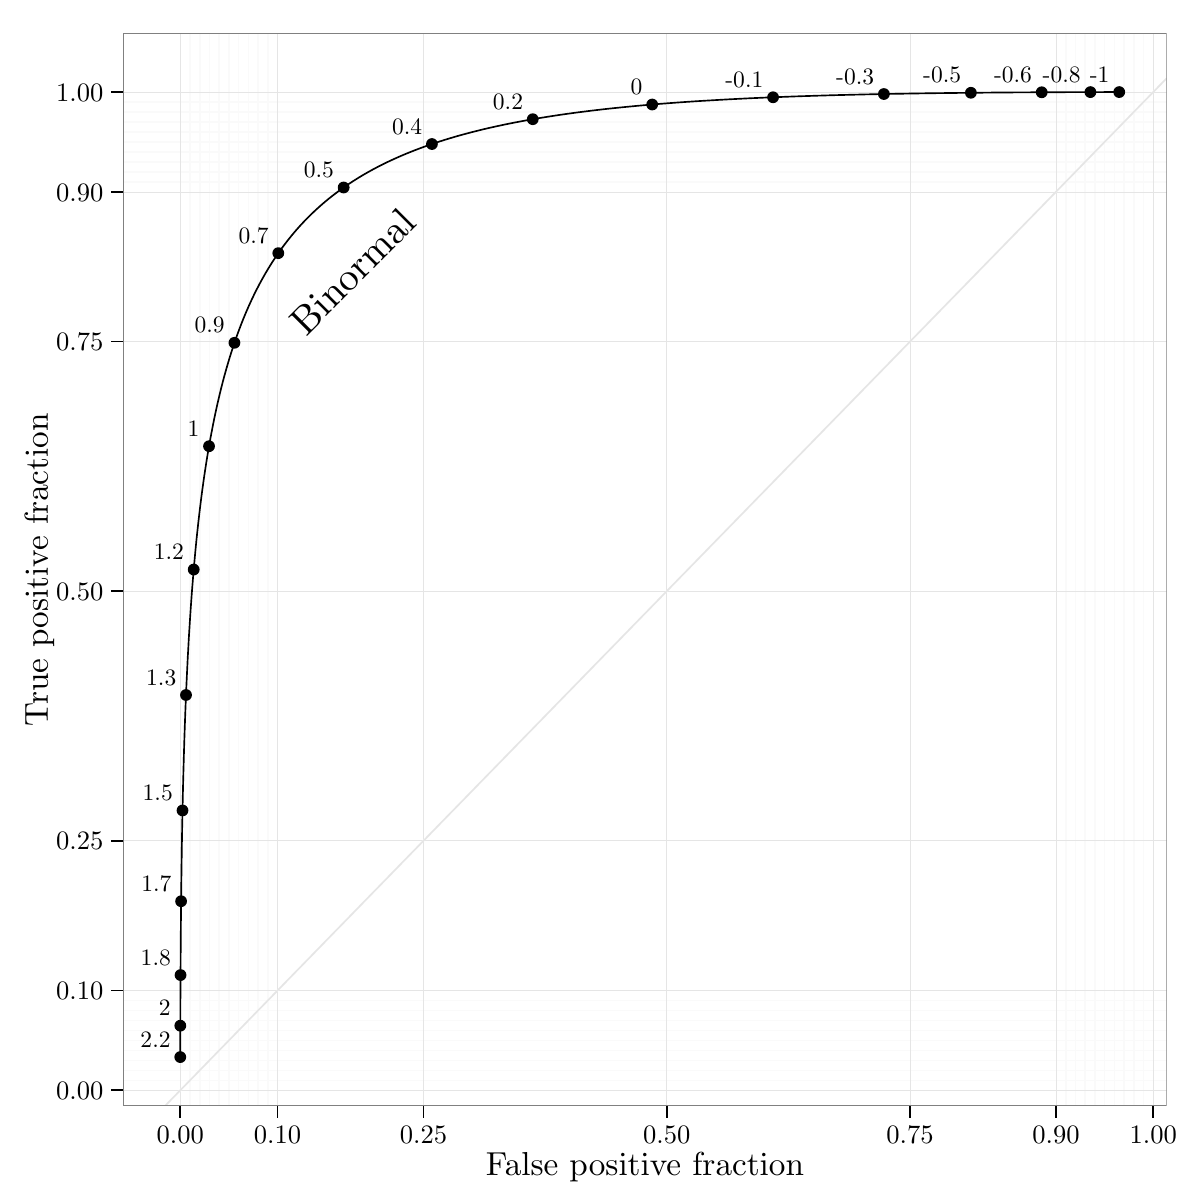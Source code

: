 % Created by tikzDevice version 0.8.1 on 2015-03-13 15:00:52
% !TEX encoding = UTF-8 Unicode
\documentclass[10pt]{article}

\nonstopmode

\usepackage{tikz}

\usepackage[active,tightpage,psfixbb]{preview}

\PreviewEnvironment{pgfpicture}

\setlength\PreviewBorder{0pt}
\begin{document}

\begin{tikzpicture}[x=1pt,y=1pt]
\definecolor{fillColor}{RGB}{255,255,255}
\path[use as bounding box,fill=fillColor,fill opacity=0.00] (0,0) rectangle (433.62,433.62);
\begin{scope}
\path[clip] (  0.00,  0.00) rectangle (433.62,433.62);
\definecolor{drawColor}{RGB}{255,255,255}
\definecolor{fillColor}{RGB}{255,255,255}

\path[draw=drawColor,line width= 0.6pt,line join=round,line cap=round,fill=fillColor] (  0.00,  0.00) rectangle (433.62,433.62);
\end{scope}
\begin{scope}
\path[clip] ( 44.49, 34.03) rectangle (421.57,421.57);
\definecolor{fillColor}{RGB}{255,255,255}

\path[fill=fillColor] ( 44.49, 34.03) rectangle (421.57,421.57);
\definecolor{drawColor}{gray}{0.98}

\path[draw=drawColor,line width= 0.6pt,line join=round] ( 44.49, 43.24) --
	(421.57, 43.24);

\path[draw=drawColor,line width= 0.6pt,line join=round] ( 44.49, 46.85) --
	(421.57, 46.85);

\path[draw=drawColor,line width= 0.6pt,line join=round] ( 44.49, 50.46) --
	(421.57, 50.46);

\path[draw=drawColor,line width= 0.6pt,line join=round] ( 44.49, 54.07) --
	(421.57, 54.07);

\path[draw=drawColor,line width= 0.6pt,line join=round] ( 44.49, 57.67) --
	(421.57, 57.67);

\path[draw=drawColor,line width= 0.6pt,line join=round] ( 44.49, 61.28) --
	(421.57, 61.28);

\path[draw=drawColor,line width= 0.6pt,line join=round] ( 44.49, 64.89) --
	(421.57, 64.89);

\path[draw=drawColor,line width= 0.6pt,line join=round] ( 44.49, 68.50) --
	(421.57, 68.50);

\path[draw=drawColor,line width= 0.6pt,line join=round] ( 44.49, 72.10) --
	(421.57, 72.10);

\path[draw=drawColor,line width= 0.6pt,line join=round] ( 44.49,367.89) --
	(421.57,367.89);

\path[draw=drawColor,line width= 0.6pt,line join=round] ( 44.49,371.50) --
	(421.57,371.50);

\path[draw=drawColor,line width= 0.6pt,line join=round] ( 44.49,375.11) --
	(421.57,375.11);

\path[draw=drawColor,line width= 0.6pt,line join=round] ( 44.49,378.72) --
	(421.57,378.72);

\path[draw=drawColor,line width= 0.6pt,line join=round] ( 44.49,382.32) --
	(421.57,382.32);

\path[draw=drawColor,line width= 0.6pt,line join=round] ( 44.49,385.93) --
	(421.57,385.93);

\path[draw=drawColor,line width= 0.6pt,line join=round] ( 44.49,389.54) --
	(421.57,389.54);

\path[draw=drawColor,line width= 0.6pt,line join=round] ( 44.49,393.14) --
	(421.57,393.14);

\path[draw=drawColor,line width= 0.6pt,line join=round] ( 44.49,396.75) --
	(421.57,396.75);

\path[draw=drawColor,line width= 0.6pt,line join=round] ( 68.65, 34.03) --
	( 68.65,421.57);

\path[draw=drawColor,line width= 0.6pt,line join=round] ( 72.17, 34.03) --
	( 72.17,421.57);

\path[draw=drawColor,line width= 0.6pt,line join=round] ( 75.68, 34.03) --
	( 75.68,421.57);

\path[draw=drawColor,line width= 0.6pt,line join=round] ( 79.20, 34.03) --
	( 79.20,421.57);

\path[draw=drawColor,line width= 0.6pt,line join=round] ( 82.71, 34.03) --
	( 82.71,421.57);

\path[draw=drawColor,line width= 0.6pt,line join=round] ( 86.23, 34.03) --
	( 86.23,421.57);

\path[draw=drawColor,line width= 0.6pt,line join=round] ( 89.75, 34.03) --
	( 89.75,421.57);

\path[draw=drawColor,line width= 0.6pt,line join=round] ( 93.26, 34.03) --
	( 93.26,421.57);

\path[draw=drawColor,line width= 0.6pt,line join=round] ( 96.78, 34.03) --
	( 96.78,421.57);

\path[draw=drawColor,line width= 0.6pt,line join=round] (385.09, 34.03) --
	(385.09,421.57);

\path[draw=drawColor,line width= 0.6pt,line join=round] (388.61, 34.03) --
	(388.61,421.57);

\path[draw=drawColor,line width= 0.6pt,line join=round] (392.12, 34.03) --
	(392.12,421.57);

\path[draw=drawColor,line width= 0.6pt,line join=round] (395.64, 34.03) --
	(395.64,421.57);

\path[draw=drawColor,line width= 0.6pt,line join=round] (399.15, 34.03) --
	(399.15,421.57);

\path[draw=drawColor,line width= 0.6pt,line join=round] (402.67, 34.03) --
	(402.67,421.57);

\path[draw=drawColor,line width= 0.6pt,line join=round] (406.19, 34.03) --
	(406.19,421.57);

\path[draw=drawColor,line width= 0.6pt,line join=round] (409.70, 34.03) --
	(409.70,421.57);

\path[draw=drawColor,line width= 0.6pt,line join=round] (413.22, 34.03) --
	(413.22,421.57);
\definecolor{drawColor}{gray}{0.90}

\path[draw=drawColor,line width= 0.2pt,line join=round] ( 44.49, 39.64) --
	(421.57, 39.64);

\path[draw=drawColor,line width= 0.2pt,line join=round] ( 44.49, 75.71) --
	(421.57, 75.71);

\path[draw=drawColor,line width= 0.2pt,line join=round] ( 44.49,129.82) --
	(421.57,129.82);

\path[draw=drawColor,line width= 0.2pt,line join=round] ( 44.49,220.00) --
	(421.57,220.00);

\path[draw=drawColor,line width= 0.2pt,line join=round] ( 44.49,310.18) --
	(421.57,310.18);

\path[draw=drawColor,line width= 0.2pt,line join=round] ( 44.49,364.29) --
	(421.57,364.29);

\path[draw=drawColor,line width= 0.2pt,line join=round] ( 44.49,400.36) --
	(421.57,400.36);

\path[draw=drawColor,line width= 0.2pt,line join=round] ( 65.13, 34.03) --
	( 65.13,421.57);

\path[draw=drawColor,line width= 0.2pt,line join=round] (100.29, 34.03) --
	(100.29,421.57);

\path[draw=drawColor,line width= 0.2pt,line join=round] (153.03, 34.03) --
	(153.03,421.57);

\path[draw=drawColor,line width= 0.2pt,line join=round] (240.93, 34.03) --
	(240.93,421.57);

\path[draw=drawColor,line width= 0.2pt,line join=round] (328.83, 34.03) --
	(328.83,421.57);

\path[draw=drawColor,line width= 0.2pt,line join=round] (381.57, 34.03) --
	(381.57,421.57);

\path[draw=drawColor,line width= 0.2pt,line join=round] (416.73, 34.03) --
	(416.73,421.57);

\path[] (404.43,400.35) circle (  2.13);

\path[] (403.89,400.35) circle (  2.13);

\path[] (403.33,400.35) circle (  2.13);

\path[] (402.74,400.35) circle (  2.13);

\path[] (402.14,400.35) circle (  2.13);

\path[] (401.51,400.35) circle (  2.13);

\path[] (400.87,400.35) circle (  2.13);

\path[] (400.20,400.35) circle (  2.13);

\path[] (399.51,400.35) circle (  2.13);

\path[] (398.80,400.34) circle (  2.13);

\path[] (398.06,400.34) circle (  2.13);

\path[] (397.30,400.34) circle (  2.13);

\path[] (396.51,400.34) circle (  2.13);

\path[] (395.70,400.34) circle (  2.13);

\path[] (394.87,400.34) circle (  2.13);

\path[] (394.01,400.33) circle (  2.13);

\path[] (393.12,400.33) circle (  2.13);

\path[] (392.21,400.33) circle (  2.13);

\path[] (391.27,400.33) circle (  2.13);

\path[] (390.30,400.33) circle (  2.13);

\path[] (389.31,400.32) circle (  2.13);

\path[] (388.28,400.32) circle (  2.13);

\path[] (387.23,400.32) circle (  2.13);

\path[] (386.15,400.31) circle (  2.13);

\path[] (385.04,400.31) circle (  2.13);

\path[] (383.90,400.30) circle (  2.13);

\path[] (382.73,400.30) circle (  2.13);

\path[] (381.53,400.30) circle (  2.13);

\path[] (380.30,400.29) circle (  2.13);

\path[] (379.04,400.29) circle (  2.13);

\path[] (377.75,400.28) circle (  2.13);

\path[] (376.42,400.27) circle (  2.13);

\path[] (375.07,400.27) circle (  2.13);

\path[] (373.68,400.26) circle (  2.13);

\path[] (372.26,400.25) circle (  2.13);

\path[] (370.81,400.24) circle (  2.13);

\path[] (369.32,400.24) circle (  2.13);

\path[] (367.80,400.23) circle (  2.13);

\path[] (366.25,400.22) circle (  2.13);

\path[] (364.67,400.21) circle (  2.13);

\path[] (363.06,400.19) circle (  2.13);

\path[] (361.41,400.18) circle (  2.13);

\path[] (359.73,400.17) circle (  2.13);

\path[] (358.01,400.16) circle (  2.13);

\path[] (356.26,400.14) circle (  2.13);

\path[] (354.48,400.12) circle (  2.13);

\path[] (352.67,400.11) circle (  2.13);

\path[] (350.83,400.09) circle (  2.13);

\path[] (348.95,400.07) circle (  2.13);

\path[] (347.04,400.05) circle (  2.13);

\path[] (345.09,400.03) circle (  2.13);

\path[] (343.12,400.01) circle (  2.13);

\path[] (341.11,399.98) circle (  2.13);

\path[] (339.08,399.96) circle (  2.13);

\path[] (337.01,399.93) circle (  2.13);

\path[] (334.91,399.90) circle (  2.13);

\path[] (332.78,399.87) circle (  2.13);

\path[] (330.62,399.83) circle (  2.13);

\path[] (328.43,399.80) circle (  2.13);

\path[] (326.21,399.76) circle (  2.13);

\path[] (323.96,399.72) circle (  2.13);

\path[] (321.69,399.68) circle (  2.13);

\path[] (319.39,399.64) circle (  2.13);

\path[] (317.06,399.59) circle (  2.13);

\path[] (314.70,399.54) circle (  2.13);

\path[] (312.32,399.49) circle (  2.13);

\path[] (309.91,399.43) circle (  2.13);

\path[] (307.48,399.37) circle (  2.13);

\path[] (305.03,399.31) circle (  2.13);

\path[] (302.55,399.25) circle (  2.13);

\path[] (300.05,399.18) circle (  2.13);

\path[] (297.52,399.10) circle (  2.13);

\path[] (294.98,399.03) circle (  2.13);

\path[] (292.42,398.94) circle (  2.13);

\path[] (289.84,398.86) circle (  2.13);

\path[] (287.24,398.77) circle (  2.13);

\path[] (284.62,398.67) circle (  2.13);

\path[] (281.99,398.57) circle (  2.13);

\path[] (279.34,398.47) circle (  2.13);

\path[] (276.68,398.36) circle (  2.13);

\path[] (274.00,398.24) circle (  2.13);

\path[] (271.31,398.12) circle (  2.13);

\path[] (268.61,397.99) circle (  2.13);

\path[] (265.90,397.85) circle (  2.13);

\path[] (263.18,397.71) circle (  2.13);

\path[] (260.45,397.56) circle (  2.13);

\path[] (257.71,397.40) circle (  2.13);

\path[] (254.97,397.24) circle (  2.13);

\path[] (252.22,397.07) circle (  2.13);

\path[] (249.47,396.89) circle (  2.13);

\path[] (246.71,396.70) circle (  2.13);

\path[] (243.95,396.50) circle (  2.13);

\path[] (241.19,396.29) circle (  2.13);

\path[] (238.43,396.08) circle (  2.13);

\path[] (235.67,395.85) circle (  2.13);

\path[] (232.92,395.61) circle (  2.13);

\path[] (230.16,395.36) circle (  2.13);

\path[] (227.41,395.10) circle (  2.13);

\path[] (224.67,394.83) circle (  2.13);

\path[] (221.93,394.55) circle (  2.13);

\path[] (219.20,394.26) circle (  2.13);

\path[] (216.48,393.95) circle (  2.13);

\path[] (213.76,393.63) circle (  2.13);

\path[] (211.06,393.29) circle (  2.13);

\path[] (208.37,392.95) circle (  2.13);

\path[] (205.69,392.58) circle (  2.13);

\path[] (203.02,392.21) circle (  2.13);

\path[] (200.37,391.81) circle (  2.13);

\path[] (197.74,391.40) circle (  2.13);

\path[] (195.12,390.98) circle (  2.13);

\path[] (192.51,390.54) circle (  2.13);

\path[] (189.93,390.08) circle (  2.13);

\path[] (187.36,389.60) circle (  2.13);

\path[] (184.82,389.11) circle (  2.13);

\path[] (182.29,388.59) circle (  2.13);

\path[] (179.79,388.06) circle (  2.13);

\path[] (177.31,387.51) circle (  2.13);

\path[] (174.85,386.94) circle (  2.13);

\path[] (172.41,386.34) circle (  2.13);

\path[] (170.00,385.73) circle (  2.13);

\path[] (167.61,385.09) circle (  2.13);

\path[] (165.25,384.44) circle (  2.13);

\path[] (162.92,383.75) circle (  2.13);

\path[] (160.61,383.05) circle (  2.13);

\path[] (158.33,382.32) circle (  2.13);

\path[] (156.08,381.57) circle (  2.13);

\path[] (153.85,380.79) circle (  2.13);

\path[] (151.66,379.99) circle (  2.13);

\path[] (149.49,379.17) circle (  2.13);

\path[] (147.36,378.31) circle (  2.13);

\path[] (145.25,377.43) circle (  2.13);

\path[] (143.18,376.52) circle (  2.13);

\path[] (141.13,375.59) circle (  2.13);

\path[] (139.12,374.63) circle (  2.13);

\path[] (137.14,373.64) circle (  2.13);

\path[] (135.19,372.62) circle (  2.13);

\path[] (133.28,371.57) circle (  2.13);

\path[] (131.39,370.49) circle (  2.13);

\path[] (129.54,369.38) circle (  2.13);

\path[] (127.72,368.24) circle (  2.13);

\path[] (125.93,367.07) circle (  2.13);

\path[] (124.18,365.86) circle (  2.13);

\path[] (122.46,364.63) circle (  2.13);

\path[] (120.77,363.36) circle (  2.13);

\path[] (119.12,362.07) circle (  2.13);

\path[] (117.50,360.74) circle (  2.13);

\path[] (115.91,359.37) circle (  2.13);

\path[] (114.35,357.97) circle (  2.13);

\path[] (112.83,356.54) circle (  2.13);

\path[] (111.34,355.08) circle (  2.13);

\path[] (109.88,353.58) circle (  2.13);

\path[] (108.45,352.05) circle (  2.13);

\path[] (107.06,350.49) circle (  2.13);

\path[] (105.70,348.89) circle (  2.13);

\path[] (104.37,347.25) circle (  2.13);

\path[] (103.07,345.58) circle (  2.13);

\path[] (101.80,343.88) circle (  2.13);

\path[] (100.56,342.14) circle (  2.13);

\path[] ( 99.36,340.37) circle (  2.13);

\path[] ( 98.18,338.56) circle (  2.13);

\path[] ( 97.04,336.72) circle (  2.13);

\path[] ( 95.92,334.85) circle (  2.13);

\path[] ( 94.84,332.94) circle (  2.13);

\path[] ( 93.78,331.00) circle (  2.13);

\path[] ( 92.75,329.02) circle (  2.13);

\path[] ( 91.75,327.01) circle (  2.13);

\path[] ( 90.78,324.96) circle (  2.13);

\path[] ( 89.83,322.88) circle (  2.13);

\path[] ( 88.91,320.77) circle (  2.13);

\path[] ( 88.02,318.63) circle (  2.13);

\path[] ( 87.16,316.46) circle (  2.13);

\path[] ( 86.32,314.25) circle (  2.13);

\path[] ( 85.50,312.01) circle (  2.13);

\path[] ( 84.71,309.74) circle (  2.13);

\path[] ( 83.95,307.44) circle (  2.13);

\path[] ( 83.21,305.11) circle (  2.13);

\path[] ( 82.49,302.75) circle (  2.13);

\path[] ( 81.80,300.36) circle (  2.13);

\path[] ( 81.12,297.95) circle (  2.13);

\path[] ( 80.47,295.50) circle (  2.13);

\path[] ( 79.84,293.03) circle (  2.13);

\path[] ( 79.24,290.54) circle (  2.13);

\path[] ( 78.65,288.01) circle (  2.13);

\path[] ( 78.08,285.46) circle (  2.13);

\path[] ( 77.53,282.89) circle (  2.13);

\path[] ( 77.01,280.30) circle (  2.13);

\path[] ( 76.50,277.68) circle (  2.13);

\path[] ( 76.00,275.04) circle (  2.13);

\path[] ( 75.53,272.38) circle (  2.13);

\path[] ( 75.07,269.70) circle (  2.13);

\path[] ( 74.63,267.01) circle (  2.13);

\path[] ( 74.21,264.29) circle (  2.13);

\path[] ( 73.80,261.56) circle (  2.13);

\path[] ( 73.41,258.81) circle (  2.13);

\path[] ( 73.03,256.05) circle (  2.13);

\path[] ( 72.67,253.27) circle (  2.13);

\path[] ( 72.32,250.48) circle (  2.13);

\path[] ( 71.99,247.68) circle (  2.13);

\path[] ( 71.67,244.86) circle (  2.13);

\path[] ( 71.36,242.04) circle (  2.13);

\path[] ( 71.06,239.21) circle (  2.13);

\path[] ( 70.78,236.37) circle (  2.13);

\path[] ( 70.51,233.52) circle (  2.13);

\path[] ( 70.25,230.67) circle (  2.13);

\path[] ( 70.00,227.82) circle (  2.13);

\path[] ( 69.76,224.96) circle (  2.13);

\path[] ( 69.53,222.10) circle (  2.13);

\path[] ( 69.31,219.24) circle (  2.13);

\path[] ( 69.10,216.38) circle (  2.13);

\path[] ( 68.90,213.52) circle (  2.13);

\path[] ( 68.71,210.66) circle (  2.13);

\path[] ( 68.53,207.81) circle (  2.13);

\path[] ( 68.35,204.96) circle (  2.13);

\path[] ( 68.18,202.12) circle (  2.13);

\path[] ( 68.03,199.28) circle (  2.13);

\path[] ( 67.87,196.46) circle (  2.13);

\path[] ( 67.73,193.64) circle (  2.13);

\path[] ( 67.59,190.83) circle (  2.13);

\path[] ( 67.46,188.03) circle (  2.13);

\path[] ( 67.33,185.25) circle (  2.13);

\path[] ( 67.22,182.48) circle (  2.13);

\path[] ( 67.10,179.72) circle (  2.13);

\path[] ( 66.99,176.98) circle (  2.13);

\path[] ( 66.89,174.26) circle (  2.13);

\path[] ( 66.79,171.55) circle (  2.13);

\path[] ( 66.70,168.87) circle (  2.13);

\path[] ( 66.61,166.20) circle (  2.13);

\path[] ( 66.53,163.55) circle (  2.13);

\path[] ( 66.45,160.92) circle (  2.13);

\path[] ( 66.38,158.32) circle (  2.13);

\path[] ( 66.30,155.73) circle (  2.13);

\path[] ( 66.24,153.18) circle (  2.13);

\path[] ( 66.17,150.64) circle (  2.13);

\path[] ( 66.11,148.13) circle (  2.13);

\path[] ( 66.05,145.65) circle (  2.13);

\path[] ( 66.00,143.19) circle (  2.13);

\path[] ( 65.95,140.76) circle (  2.13);

\path[] ( 65.90,138.36) circle (  2.13);

\path[] ( 65.85,135.99) circle (  2.13);

\path[] ( 65.81,133.64) circle (  2.13);

\path[] ( 65.77,131.33) circle (  2.13);

\path[] ( 65.73,129.05) circle (  2.13);

\path[] ( 65.69,126.79) circle (  2.13);

\path[] ( 65.66,124.57) circle (  2.13);

\path[] ( 65.63,122.38) circle (  2.13);

\path[] ( 65.59,120.22) circle (  2.13);

\path[] ( 65.57,118.10) circle (  2.13);

\path[] ( 65.54,116.00) circle (  2.13);

\path[] ( 65.51,113.94) circle (  2.13);

\path[] ( 65.49,111.92) circle (  2.13);

\path[] ( 65.47,109.92) circle (  2.13);

\path[] ( 65.44,107.96) circle (  2.13);

\path[] ( 65.42,106.04) circle (  2.13);

\path[] ( 65.41,104.15) circle (  2.13);

\path[] ( 65.39,102.29) circle (  2.13);

\path[] ( 65.37,100.47) circle (  2.13);

\path[] ( 65.35, 98.68) circle (  2.13);

\path[] ( 65.34, 96.93) circle (  2.13);

\path[] ( 65.33, 95.21) circle (  2.13);

\path[] ( 65.31, 93.52) circle (  2.13);

\path[] ( 65.30, 91.87) circle (  2.13);

\path[] ( 65.29, 90.26) circle (  2.13);

\path[] ( 65.28, 88.67) circle (  2.13);

\path[] ( 65.27, 87.13) circle (  2.13);

\path[] ( 65.26, 85.61) circle (  2.13);

\path[] ( 65.25, 84.13) circle (  2.13);

\path[] ( 65.24, 82.69) circle (  2.13);

\path[] ( 65.24, 81.28) circle (  2.13);

\path[] ( 65.23, 79.90) circle (  2.13);

\path[] ( 65.22, 78.55) circle (  2.13);

\path[] ( 65.22, 77.24) circle (  2.13);

\path[] ( 65.21, 75.96) circle (  2.13);

\path[] ( 65.20, 74.71) circle (  2.13);

\path[] ( 65.20, 73.49) circle (  2.13);

\path[] ( 65.19, 72.30) circle (  2.13);

\path[] ( 65.19, 71.15) circle (  2.13);

\path[] ( 65.19, 70.03) circle (  2.13);

\path[] ( 65.18, 68.93) circle (  2.13);

\path[] ( 65.18, 67.87) circle (  2.13);

\path[] ( 65.17, 66.84) circle (  2.13);

\path[] ( 65.17, 65.83) circle (  2.13);

\path[] ( 65.17, 64.85) circle (  2.13);

\path[] ( 65.17, 63.91) circle (  2.13);

\path[] ( 65.16, 62.99) circle (  2.13);

\path[] ( 65.16, 62.09) circle (  2.13);

\path[] ( 65.16, 61.23) circle (  2.13);

\path[] ( 65.16, 60.39) circle (  2.13);

\path[] ( 65.16, 59.57) circle (  2.13);

\path[] ( 65.15, 58.79) circle (  2.13);

\path[] ( 65.15, 58.02) circle (  2.13);

\path[] ( 65.15, 57.28) circle (  2.13);

\path[] ( 65.15, 56.57) circle (  2.13);

\path[] ( 65.15, 55.88) circle (  2.13);

\path[] ( 65.15, 55.21) circle (  2.13);

\path[] ( 65.15, 54.56) circle (  2.13);

\path[] ( 65.15, 53.94) circle (  2.13);

\path[] ( 65.14, 53.34) circle (  2.13);

\path[] ( 65.14, 52.75) circle (  2.13);

\path[] ( 65.14, 52.19) circle (  2.13);

\path[] ( 65.14, 51.65) circle (  2.13);
\definecolor{drawColor}{RGB}{255,255,255}

\path[draw=drawColor,line width= 0.6pt,line join=round] ( 44.49, 18.45) -- (421.57,405.33);
\definecolor{drawColor}{RGB}{0,0,0}

\path[draw=drawColor,line width= 0.6pt,line join=round] (404.43,400.35) --
	(403.89,400.35) --
	(403.33,400.35) --
	(402.74,400.35) --
	(402.14,400.35) --
	(401.51,400.35) --
	(400.87,400.35) --
	(400.20,400.35) --
	(399.51,400.35) --
	(398.80,400.34) --
	(398.06,400.34) --
	(397.30,400.34) --
	(396.51,400.34) --
	(395.70,400.34) --
	(394.87,400.34) --
	(394.01,400.33) --
	(393.12,400.33) --
	(392.21,400.33) --
	(391.27,400.33) --
	(390.30,400.33) --
	(389.31,400.32) --
	(388.28,400.32) --
	(387.23,400.32) --
	(386.15,400.31) --
	(385.04,400.31) --
	(383.90,400.30) --
	(382.73,400.30) --
	(381.53,400.30) --
	(380.30,400.29) --
	(379.04,400.29) --
	(377.75,400.28) --
	(376.42,400.27) --
	(375.07,400.27) --
	(373.68,400.26) --
	(372.26,400.25) --
	(370.81,400.24) --
	(369.32,400.24) --
	(367.80,400.23) --
	(366.25,400.22) --
	(364.67,400.21) --
	(363.06,400.19) --
	(361.41,400.18) --
	(359.73,400.17) --
	(358.01,400.16) --
	(356.26,400.14) --
	(354.48,400.12) --
	(352.67,400.11) --
	(350.83,400.09) --
	(348.95,400.07) --
	(347.04,400.05) --
	(345.09,400.03) --
	(343.12,400.01) --
	(341.11,399.98) --
	(339.08,399.96) --
	(337.01,399.93) --
	(334.91,399.90) --
	(332.78,399.87) --
	(330.62,399.83) --
	(328.43,399.80) --
	(326.21,399.76) --
	(323.96,399.72) --
	(321.69,399.68) --
	(319.39,399.64) --
	(317.06,399.59) --
	(314.70,399.54) --
	(312.32,399.49) --
	(309.91,399.43) --
	(307.48,399.37) --
	(305.03,399.31) --
	(302.55,399.25) --
	(300.05,399.18) --
	(297.52,399.10) --
	(294.98,399.03) --
	(292.42,398.94) --
	(289.84,398.86) --
	(287.24,398.77) --
	(284.62,398.67) --
	(281.99,398.57) --
	(279.34,398.47) --
	(276.68,398.36) --
	(274.00,398.24) --
	(271.31,398.12) --
	(268.61,397.99) --
	(265.90,397.85) --
	(263.18,397.71) --
	(260.45,397.56) --
	(257.71,397.40) --
	(254.97,397.24) --
	(252.22,397.07) --
	(249.47,396.89) --
	(246.71,396.70) --
	(243.95,396.50) --
	(241.19,396.29) --
	(238.43,396.08) --
	(235.67,395.85) --
	(232.92,395.61) --
	(230.16,395.36) --
	(227.41,395.10) --
	(224.67,394.83) --
	(221.93,394.55) --
	(219.20,394.26) --
	(216.48,393.95) --
	(213.76,393.63) --
	(211.06,393.29) --
	(208.37,392.95) --
	(205.69,392.58) --
	(203.02,392.21) --
	(200.37,391.81) --
	(197.74,391.40) --
	(195.12,390.98) --
	(192.51,390.54) --
	(189.93,390.08) --
	(187.36,389.60) --
	(184.82,389.11) --
	(182.29,388.59) --
	(179.79,388.06) --
	(177.31,387.51) --
	(174.85,386.94) --
	(172.41,386.34) --
	(170.00,385.73) --
	(167.61,385.09) --
	(165.25,384.44) --
	(162.92,383.75) --
	(160.61,383.05) --
	(158.33,382.32) --
	(156.08,381.57) --
	(153.85,380.79) --
	(151.66,379.99) --
	(149.49,379.17) --
	(147.36,378.31) --
	(145.25,377.43) --
	(143.18,376.52) --
	(141.13,375.59) --
	(139.12,374.63) --
	(137.14,373.64) --
	(135.19,372.62) --
	(133.28,371.57) --
	(131.39,370.49) --
	(129.54,369.38) --
	(127.72,368.24) --
	(125.93,367.07) --
	(124.18,365.86) --
	(122.46,364.63) --
	(120.77,363.36) --
	(119.12,362.07) --
	(117.50,360.74) --
	(115.91,359.37) --
	(114.35,357.97) --
	(112.83,356.54) --
	(111.34,355.08) --
	(109.88,353.58) --
	(108.45,352.05) --
	(107.06,350.49) --
	(105.70,348.89) --
	(104.37,347.25) --
	(103.07,345.58) --
	(101.80,343.88) --
	(100.56,342.14) --
	( 99.36,340.37) --
	( 98.18,338.56) --
	( 97.04,336.72) --
	( 95.92,334.85) --
	( 94.84,332.94) --
	( 93.78,331.00) --
	( 92.75,329.02) --
	( 91.75,327.01) --
	( 90.78,324.96) --
	( 89.83,322.88) --
	( 88.91,320.77) --
	( 88.02,318.63) --
	( 87.16,316.46) --
	( 86.32,314.25) --
	( 85.50,312.01) --
	( 84.71,309.74) --
	( 83.95,307.44) --
	( 83.21,305.11) --
	( 82.49,302.75) --
	( 81.80,300.36) --
	( 81.12,297.95) --
	( 80.47,295.50) --
	( 79.84,293.03) --
	( 79.24,290.54) --
	( 78.65,288.01) --
	( 78.08,285.46) --
	( 77.53,282.89) --
	( 77.01,280.30) --
	( 76.50,277.68) --
	( 76.00,275.04) --
	( 75.53,272.38) --
	( 75.07,269.70) --
	( 74.63,267.01) --
	( 74.21,264.29) --
	( 73.80,261.56) --
	( 73.41,258.81) --
	( 73.03,256.05) --
	( 72.67,253.27) --
	( 72.32,250.48) --
	( 71.99,247.68) --
	( 71.67,244.86) --
	( 71.36,242.04) --
	( 71.06,239.21) --
	( 70.78,236.37) --
	( 70.51,233.52) --
	( 70.25,230.67) --
	( 70.00,227.82) --
	( 69.76,224.96) --
	( 69.53,222.10) --
	( 69.31,219.24) --
	( 69.10,216.38) --
	( 68.90,213.52) --
	( 68.71,210.66) --
	( 68.53,207.81) --
	( 68.35,204.96) --
	( 68.18,202.12) --
	( 68.03,199.28) --
	( 67.87,196.46) --
	( 67.73,193.64) --
	( 67.59,190.83) --
	( 67.46,188.03) --
	( 67.33,185.25) --
	( 67.22,182.48) --
	( 67.10,179.72) --
	( 66.99,176.98) --
	( 66.89,174.26) --
	( 66.79,171.55) --
	( 66.70,168.87) --
	( 66.61,166.20) --
	( 66.53,163.55) --
	( 66.45,160.92) --
	( 66.38,158.32) --
	( 66.30,155.73) --
	( 66.24,153.18) --
	( 66.17,150.64) --
	( 66.11,148.13) --
	( 66.05,145.65) --
	( 66.00,143.19) --
	( 65.95,140.76) --
	( 65.90,138.36) --
	( 65.85,135.99) --
	( 65.81,133.64) --
	( 65.77,131.33) --
	( 65.73,129.05) --
	( 65.69,126.79) --
	( 65.66,124.57) --
	( 65.63,122.38) --
	( 65.59,120.22) --
	( 65.57,118.10) --
	( 65.54,116.00) --
	( 65.51,113.94) --
	( 65.49,111.92) --
	( 65.47,109.92) --
	( 65.44,107.96) --
	( 65.42,106.04) --
	( 65.41,104.15) --
	( 65.39,102.29) --
	( 65.37,100.47) --
	( 65.35, 98.68) --
	( 65.34, 96.93) --
	( 65.33, 95.21) --
	( 65.31, 93.52) --
	( 65.30, 91.87) --
	( 65.29, 90.26) --
	( 65.28, 88.67) --
	( 65.27, 87.13) --
	( 65.26, 85.61) --
	( 65.25, 84.13) --
	( 65.24, 82.69) --
	( 65.24, 81.28) --
	( 65.23, 79.90) --
	( 65.22, 78.55) --
	( 65.22, 77.24) --
	( 65.21, 75.96) --
	( 65.20, 74.71) --
	( 65.20, 73.49) --
	( 65.19, 72.30) --
	( 65.19, 71.15) --
	( 65.19, 70.03) --
	( 65.18, 68.93) --
	( 65.18, 67.87) --
	( 65.17, 66.84) --
	( 65.17, 65.83) --
	( 65.17, 64.85) --
	( 65.17, 63.91) --
	( 65.16, 62.99) --
	( 65.16, 62.09) --
	( 65.16, 61.23) --
	( 65.16, 60.39) --
	( 65.16, 59.57) --
	( 65.15, 58.79) --
	( 65.15, 58.02) --
	( 65.15, 57.28) --
	( 65.15, 56.57) --
	( 65.15, 55.88) --
	( 65.15, 55.21) --
	( 65.15, 54.56) --
	( 65.15, 53.94) --
	( 65.14, 53.34) --
	( 65.14, 52.75) --
	( 65.14, 52.19) --
	( 65.14, 51.65);

\node[text=drawColor,rotate= 45.00,anchor=base,inner sep=0pt, outer sep=0pt, scale=  1.42] at (130.91,332.10) {Binormal};
\definecolor{fillColor}{RGB}{0,0,0}

\path[fill=fillColor] (404.43,400.35) circle (  2.13);

\path[fill=fillColor] (394.01,400.33) circle (  2.13);

\path[fill=fillColor] (376.42,400.27) circle (  2.13);

\path[fill=fillColor] (350.83,400.09) circle (  2.13);

\path[fill=fillColor] (319.39,399.64) circle (  2.13);

\path[fill=fillColor] (279.34,398.47) circle (  2.13);

\path[fill=fillColor] (235.67,395.85) circle (  2.13);

\path[fill=fillColor] (192.51,390.54) circle (  2.13);

\path[fill=fillColor] (156.08,381.57) circle (  2.13);

\path[fill=fillColor] (124.18,365.86) circle (  2.13);

\path[fill=fillColor] (100.56,342.14) circle (  2.13);

\path[fill=fillColor] ( 84.71,309.74) circle (  2.13);

\path[fill=fillColor] ( 75.53,272.38) circle (  2.13);

\path[fill=fillColor] ( 70.00,227.82) circle (  2.13);

\path[fill=fillColor] ( 67.22,182.48) circle (  2.13);

\path[fill=fillColor] ( 65.95,140.76) circle (  2.13);

\path[fill=fillColor] ( 65.44,107.96) circle (  2.13);

\path[fill=fillColor] ( 65.24, 81.28) circle (  2.13);

\path[fill=fillColor] ( 65.16, 62.99) circle (  2.13);

\path[fill=fillColor] ( 65.14, 51.65) circle (  2.13);

\node[text=drawColor,anchor=base east,inner sep=0pt, outer sep=0pt, scale=  0.85] at (400.92,403.96) {-1};

\node[text=drawColor,anchor=base east,inner sep=0pt, outer sep=0pt, scale=  0.85] at (390.49,403.94) {-0.8};

\node[text=drawColor,anchor=base east,inner sep=0pt, outer sep=0pt, scale=  0.85] at (372.91,403.88) {-0.6};

\node[text=drawColor,anchor=base east,inner sep=0pt, outer sep=0pt, scale=  0.85] at (347.31,403.70) {-0.5};

\node[text=drawColor,anchor=base east,inner sep=0pt, outer sep=0pt, scale=  0.85] at (315.87,403.24) {-0.3};

\node[text=drawColor,anchor=base east,inner sep=0pt, outer sep=0pt, scale=  0.85] at (275.82,402.08) {-0.1};

\node[text=drawColor,anchor=base east,inner sep=0pt, outer sep=0pt, scale=  0.85] at (232.16,399.46) {0};

\node[text=drawColor,anchor=base east,inner sep=0pt, outer sep=0pt, scale=  0.85] at (189.00,394.14) {0.2};

\node[text=drawColor,anchor=base east,inner sep=0pt, outer sep=0pt, scale=  0.85] at (152.56,385.18) {0.4};

\node[text=drawColor,anchor=base east,inner sep=0pt, outer sep=0pt, scale=  0.85] at (120.67,369.47) {0.5};

\node[text=drawColor,anchor=base east,inner sep=0pt, outer sep=0pt, scale=  0.85] at ( 97.05,345.75) {0.7};

\node[text=drawColor,anchor=base east,inner sep=0pt, outer sep=0pt, scale=  0.85] at ( 81.20,313.35) {0.9};

\node[text=drawColor,anchor=base east,inner sep=0pt, outer sep=0pt, scale=  0.85] at ( 72.01,275.99) {1};

\node[text=drawColor,anchor=base east,inner sep=0pt, outer sep=0pt, scale=  0.85] at ( 66.48,231.42) {1.2};

\node[text=drawColor,anchor=base east,inner sep=0pt, outer sep=0pt, scale=  0.85] at ( 63.70,186.09) {1.3};

\node[text=drawColor,anchor=base east,inner sep=0pt, outer sep=0pt, scale=  0.85] at ( 62.43,144.37) {1.5};

\node[text=drawColor,anchor=base east,inner sep=0pt, outer sep=0pt, scale=  0.85] at ( 61.93,111.57) {1.7};

\node[text=drawColor,anchor=base east,inner sep=0pt, outer sep=0pt, scale=  0.85] at ( 61.72, 84.88) {1.8};

\node[text=drawColor,anchor=base east,inner sep=0pt, outer sep=0pt, scale=  0.85] at ( 61.65, 66.59) {2};

\node[text=drawColor,anchor=base east,inner sep=0pt, outer sep=0pt, scale=  0.85] at ( 61.63, 55.26) {2.2};
\definecolor{drawColor}{gray}{0.90}

\path[draw=drawColor,line width= 0.6pt,line join=round] ( 44.49, 18.45) -- (421.57,405.33);
\definecolor{drawColor}{gray}{0.50}

\path[draw=drawColor,line width= 0.6pt,line join=round,line cap=round] ( 44.49, 34.03) rectangle (421.57,421.57);
\end{scope}
\begin{scope}
\path[clip] (  0.00,  0.00) rectangle (433.62,433.62);
\definecolor{drawColor}{RGB}{0,0,0}

\node[text=drawColor,anchor=base east,inner sep=0pt, outer sep=0pt, scale=  0.96] at ( 37.37, 36.33) {0.00};

\node[text=drawColor,anchor=base east,inner sep=0pt, outer sep=0pt, scale=  0.96] at ( 37.37, 72.40) {0.10};

\node[text=drawColor,anchor=base east,inner sep=0pt, outer sep=0pt, scale=  0.96] at ( 37.37,126.51) {0.25};

\node[text=drawColor,anchor=base east,inner sep=0pt, outer sep=0pt, scale=  0.96] at ( 37.37,216.69) {0.50};

\node[text=drawColor,anchor=base east,inner sep=0pt, outer sep=0pt, scale=  0.96] at ( 37.37,306.87) {0.75};

\node[text=drawColor,anchor=base east,inner sep=0pt, outer sep=0pt, scale=  0.96] at ( 37.37,360.98) {0.90};

\node[text=drawColor,anchor=base east,inner sep=0pt, outer sep=0pt, scale=  0.96] at ( 37.37,397.05) {1.00};
\end{scope}
\begin{scope}
\path[clip] (  0.00,  0.00) rectangle (433.62,433.62);
\definecolor{drawColor}{RGB}{0,0,0}

\path[draw=drawColor,line width= 0.6pt,line join=round] ( 40.22, 39.64) --
	( 44.49, 39.64);

\path[draw=drawColor,line width= 0.6pt,line join=round] ( 40.22, 75.71) --
	( 44.49, 75.71);

\path[draw=drawColor,line width= 0.6pt,line join=round] ( 40.22,129.82) --
	( 44.49,129.82);

\path[draw=drawColor,line width= 0.6pt,line join=round] ( 40.22,220.00) --
	( 44.49,220.00);

\path[draw=drawColor,line width= 0.6pt,line join=round] ( 40.22,310.18) --
	( 44.49,310.18);

\path[draw=drawColor,line width= 0.6pt,line join=round] ( 40.22,364.29) --
	( 44.49,364.29);

\path[draw=drawColor,line width= 0.6pt,line join=round] ( 40.22,400.36) --
	( 44.49,400.36);
\end{scope}
\begin{scope}
\path[clip] (  0.00,  0.00) rectangle (433.62,433.62);
\definecolor{drawColor}{RGB}{0,0,0}

\path[draw=drawColor,line width= 0.6pt,line join=round] ( 65.13, 29.77) --
	( 65.13, 34.03);

\path[draw=drawColor,line width= 0.6pt,line join=round] (100.29, 29.77) --
	(100.29, 34.03);

\path[draw=drawColor,line width= 0.6pt,line join=round] (153.03, 29.77) --
	(153.03, 34.03);

\path[draw=drawColor,line width= 0.6pt,line join=round] (240.93, 29.77) --
	(240.93, 34.03);

\path[draw=drawColor,line width= 0.6pt,line join=round] (328.83, 29.77) --
	(328.83, 34.03);

\path[draw=drawColor,line width= 0.6pt,line join=round] (381.57, 29.77) --
	(381.57, 34.03);

\path[draw=drawColor,line width= 0.6pt,line join=round] (416.73, 29.77) --
	(416.73, 34.03);
\end{scope}
\begin{scope}
\path[clip] (  0.00,  0.00) rectangle (433.62,433.62);
\definecolor{drawColor}{RGB}{0,0,0}

\node[text=drawColor,anchor=base,inner sep=0pt, outer sep=0pt, scale=  0.96] at ( 65.13, 20.31) {0.00};

\node[text=drawColor,anchor=base,inner sep=0pt, outer sep=0pt, scale=  0.96] at (100.29, 20.31) {0.10};

\node[text=drawColor,anchor=base,inner sep=0pt, outer sep=0pt, scale=  0.96] at (153.03, 20.31) {0.25};

\node[text=drawColor,anchor=base,inner sep=0pt, outer sep=0pt, scale=  0.96] at (240.93, 20.31) {0.50};

\node[text=drawColor,anchor=base,inner sep=0pt, outer sep=0pt, scale=  0.96] at (328.83, 20.31) {0.75};

\node[text=drawColor,anchor=base,inner sep=0pt, outer sep=0pt, scale=  0.96] at (381.57, 20.31) {0.90};

\node[text=drawColor,anchor=base,inner sep=0pt, outer sep=0pt, scale=  0.96] at (416.73, 20.31) {1.00};
\end{scope}
\begin{scope}
\path[clip] (  0.00,  0.00) rectangle (433.62,433.62);
\definecolor{drawColor}{RGB}{0,0,0}

\node[text=drawColor,anchor=base,inner sep=0pt, outer sep=0pt, scale=  1.20] at (233.03,  9.03) {False positive fraction};
\end{scope}
\begin{scope}
\path[clip] (  0.00,  0.00) rectangle (433.62,433.62);
\definecolor{drawColor}{RGB}{0,0,0}

\node[text=drawColor,rotate= 90.00,anchor=base,inner sep=0pt, outer sep=0pt, scale=  1.20] at ( 17.30,227.80) {True positive fraction};
\end{scope}
\end{tikzpicture}

\end{document}
